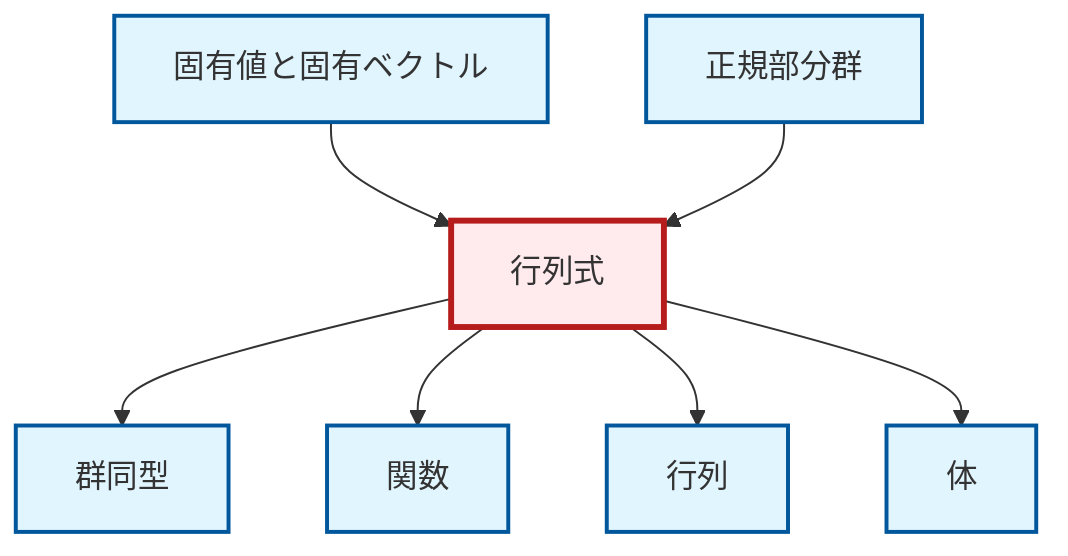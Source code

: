 graph TD
    classDef definition fill:#e1f5fe,stroke:#01579b,stroke-width:2px
    classDef theorem fill:#f3e5f5,stroke:#4a148c,stroke-width:2px
    classDef axiom fill:#fff3e0,stroke:#e65100,stroke-width:2px
    classDef example fill:#e8f5e9,stroke:#1b5e20,stroke-width:2px
    classDef current fill:#ffebee,stroke:#b71c1c,stroke-width:3px
    def-field["体"]:::definition
    def-normal-subgroup["正規部分群"]:::definition
    def-isomorphism["群同型"]:::definition
    def-matrix["行列"]:::definition
    def-function["関数"]:::definition
    def-eigenvalue-eigenvector["固有値と固有ベクトル"]:::definition
    def-determinant["行列式"]:::definition
    def-determinant --> def-isomorphism
    def-eigenvalue-eigenvector --> def-determinant
    def-determinant --> def-function
    def-determinant --> def-matrix
    def-determinant --> def-field
    def-normal-subgroup --> def-determinant
    class def-determinant current